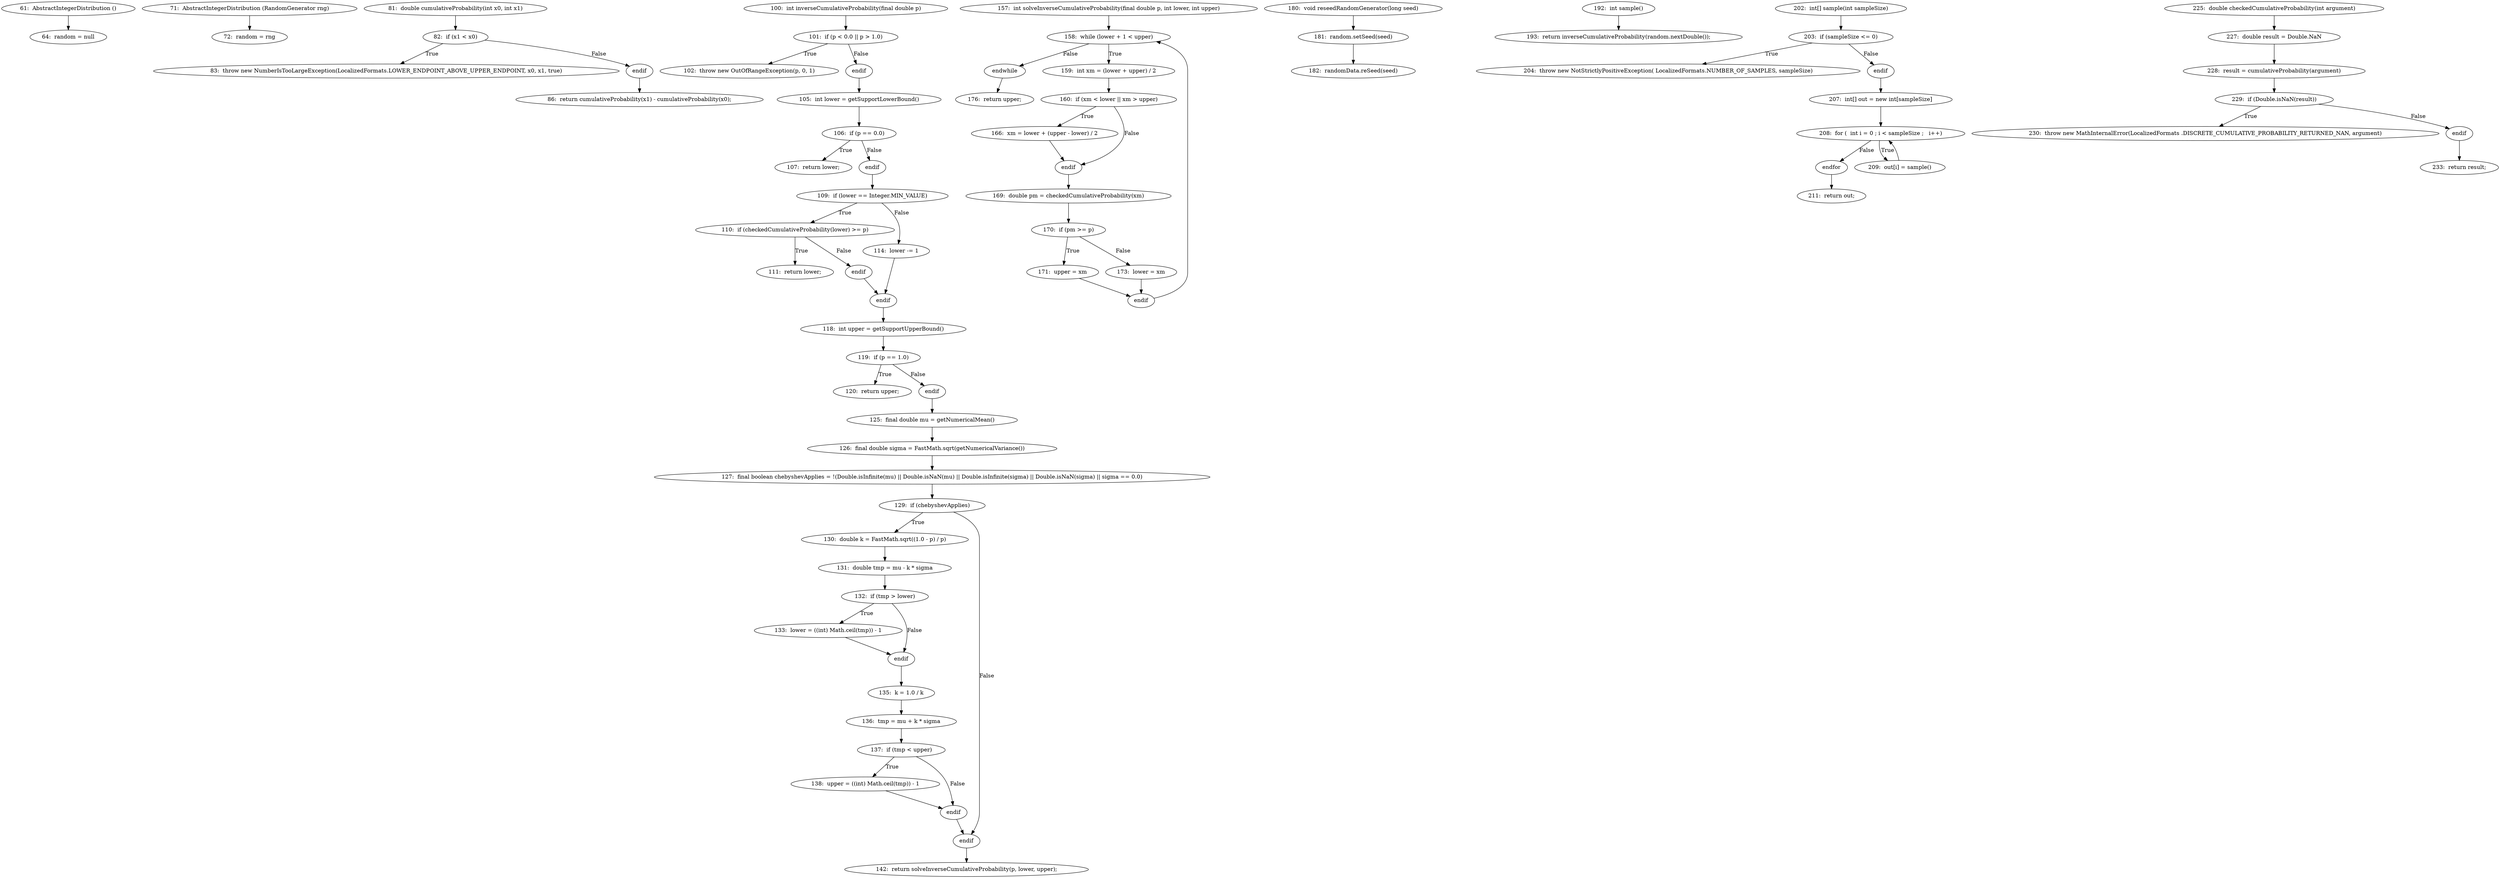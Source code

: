 digraph AbstractIntegerDistribution_CFG {
  // graph-vertices
  v1  [label="61:  AbstractIntegerDistribution ()"];
  v2  [label="64:  random = null"];
  v3  [label="71:  AbstractIntegerDistribution (RandomGenerator rng)"];
  v4  [label="72:  random = rng"];
  v5  [label="81:  double cumulativeProbability(int x0, int x1)"];
  v6  [label="82:  if (x1 < x0)"];
  v7  [label="83:  throw new NumberIsTooLargeException(LocalizedFormats.LOWER_ENDPOINT_ABOVE_UPPER_ENDPOINT, x0, x1, true)"];
  v8  [label="endif"];
  v9  [label="86:  return cumulativeProbability(x1) - cumulativeProbability(x0);"];
  v10  [label="100:  int inverseCumulativeProbability(final double p)"];
  v11  [label="101:  if (p < 0.0 || p > 1.0)"];
  v12  [label="102:  throw new OutOfRangeException(p, 0, 1)"];
  v13  [label="endif"];
  v14  [label="105:  int lower = getSupportLowerBound()"];
  v15  [label="106:  if (p == 0.0)"];
  v16  [label="107:  return lower;"];
  v17  [label="endif"];
  v18  [label="109:  if (lower == Integer.MIN_VALUE)"];
  v19  [label="110:  if (checkedCumulativeProbability(lower) >= p)"];
  v20  [label="111:  return lower;"];
  v21  [label="endif"];
  v22  [label="endif"];
  v23  [label="114:  lower -= 1"];
  v24  [label="118:  int upper = getSupportUpperBound()"];
  v25  [label="119:  if (p == 1.0)"];
  v26  [label="120:  return upper;"];
  v27  [label="endif"];
  v28  [label="125:  final double mu = getNumericalMean()"];
  v29  [label="126:  final double sigma = FastMath.sqrt(getNumericalVariance())"];
  v30  [label="127:  final boolean chebyshevApplies = !(Double.isInfinite(mu) || Double.isNaN(mu) || Double.isInfinite(sigma) || Double.isNaN(sigma) || sigma == 0.0)"];
  v31  [label="129:  if (chebyshevApplies)"];
  v32  [label="130:  double k = FastMath.sqrt((1.0 - p) / p)"];
  v33  [label="131:  double tmp = mu - k * sigma"];
  v34  [label="132:  if (tmp > lower)"];
  v35  [label="133:  lower = ((int) Math.ceil(tmp)) - 1"];
  v36  [label="endif"];
  v37  [label="135:  k = 1.0 / k"];
  v38  [label="136:  tmp = mu + k * sigma"];
  v39  [label="137:  if (tmp < upper)"];
  v40  [label="138:  upper = ((int) Math.ceil(tmp)) - 1"];
  v41  [label="endif"];
  v42  [label="endif"];
  v43  [label="142:  return solveInverseCumulativeProbability(p, lower, upper);"];
  v44  [label="157:  int solveInverseCumulativeProbability(final double p, int lower, int upper)"];
  v45  [label="158:  while (lower + 1 < upper)"];
  v46  [label="endwhile"];
  v47  [label="159:  int xm = (lower + upper) / 2"];
  v48  [label="160:  if (xm < lower || xm > upper)"];
  v49  [label="166:  xm = lower + (upper - lower) / 2"];
  v50  [label="endif"];
  v51  [label="169:  double pm = checkedCumulativeProbability(xm)"];
  v52  [label="170:  if (pm >= p)"];
  v53  [label="171:  upper = xm"];
  v54  [label="endif"];
  v55  [label="173:  lower = xm"];
  v56  [label="176:  return upper;"];
  v57  [label="180:  void reseedRandomGenerator(long seed)"];
  v58  [label="181:  random.setSeed(seed)"];
  v59  [label="182:  randomData.reSeed(seed)"];
  v60  [label="192:  int sample()"];
  v61  [label="193:  return inverseCumulativeProbability(random.nextDouble());"];
  v62  [label="202:  int[] sample(int sampleSize)"];
  v63  [label="203:  if (sampleSize <= 0)"];
  v64  [label="204:  throw new NotStrictlyPositiveException( LocalizedFormats.NUMBER_OF_SAMPLES, sampleSize)"];
  v65  [label="endif"];
  v66  [label="207:  int[] out = new int[sampleSize]"];
  v67  [label="208:  for (  int i = 0 ; i < sampleSize ;   i++)"];
  v70  [label="endfor"];
  v71  [label="209:  out[i] = sample()"];
  v72  [label="211:  return out;"];
  v73  [label="225:  double checkedCumulativeProbability(int argument)"];
  v74  [label="227:  double result = Double.NaN"];
  v75  [label="228:  result = cumulativeProbability(argument)"];
  v76  [label="229:  if (Double.isNaN(result))"];
  v77  [label="230:  throw new MathInternalError(LocalizedFormats .DISCRETE_CUMULATIVE_PROBABILITY_RETURNED_NAN, argument)"];
  v78  [label="endif"];
  v79  [label="233:  return result;"];
  // graph-edges
  v1 -> v2;
  v3 -> v4;
  v5 -> v6;
  v6 -> v7  [label="True"];
  v6 -> v8  [label="False"];
  v8 -> v9;
  v10 -> v11;
  v11 -> v12  [label="True"];
  v11 -> v13  [label="False"];
  v13 -> v14;
  v14 -> v15;
  v15 -> v16  [label="True"];
  v15 -> v17  [label="False"];
  v17 -> v18;
  v18 -> v19  [label="True"];
  v19 -> v20  [label="True"];
  v19 -> v21  [label="False"];
  v21 -> v22;
  v18 -> v23  [label="False"];
  v23 -> v22;
  v22 -> v24;
  v24 -> v25;
  v25 -> v26  [label="True"];
  v25 -> v27  [label="False"];
  v27 -> v28;
  v28 -> v29;
  v29 -> v30;
  v30 -> v31;
  v31 -> v32  [label="True"];
  v32 -> v33;
  v33 -> v34;
  v34 -> v35  [label="True"];
  v35 -> v36;
  v34 -> v36  [label="False"];
  v36 -> v37;
  v37 -> v38;
  v38 -> v39;
  v39 -> v40  [label="True"];
  v40 -> v41;
  v39 -> v41  [label="False"];
  v41 -> v42;
  v31 -> v42  [label="False"];
  v42 -> v43;
  v44 -> v45;
  v45 -> v46  [label="False"];
  v45 -> v47  [label="True"];
  v47 -> v48;
  v48 -> v49  [label="True"];
  v49 -> v50;
  v48 -> v50  [label="False"];
  v50 -> v51;
  v51 -> v52;
  v52 -> v53  [label="True"];
  v53 -> v54;
  v52 -> v55  [label="False"];
  v55 -> v54;
  v54 -> v45;
  v46 -> v56;
  v57 -> v58;
  v58 -> v59;
  v60 -> v61;
  v62 -> v63;
  v63 -> v64  [label="True"];
  v63 -> v65  [label="False"];
  v65 -> v66;
  v66 -> v67;
  v67 -> v70  [label="False"];
  v67 -> v71  [label="True"];
  v71 -> v67;
  v70 -> v72;
  v73 -> v74;
  v74 -> v75;
  v75 -> v76;
  v76 -> v77  [label="True"];
  v76 -> v78  [label="False"];
  v78 -> v79;
  // end-of-graph
}
